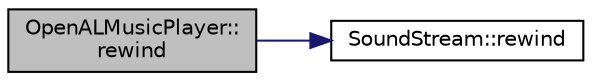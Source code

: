 digraph "OpenALMusicPlayer::rewind"
{
  edge [fontname="Helvetica",fontsize="10",labelfontname="Helvetica",labelfontsize="10"];
  node [fontname="Helvetica",fontsize="10",shape=record];
  rankdir="LR";
  Node1 [label="OpenALMusicPlayer::\lrewind",height=0.2,width=0.4,color="black", fillcolor="grey75", style="filled", fontcolor="black"];
  Node1 -> Node2 [color="midnightblue",fontsize="10",style="solid",fontname="Helvetica"];
  Node2 [label="SoundStream::rewind",height=0.2,width=0.4,color="black", fillcolor="white", style="filled",URL="$class_sound_stream.html#af659a28b67b529902ae219f39272976a"];
}
